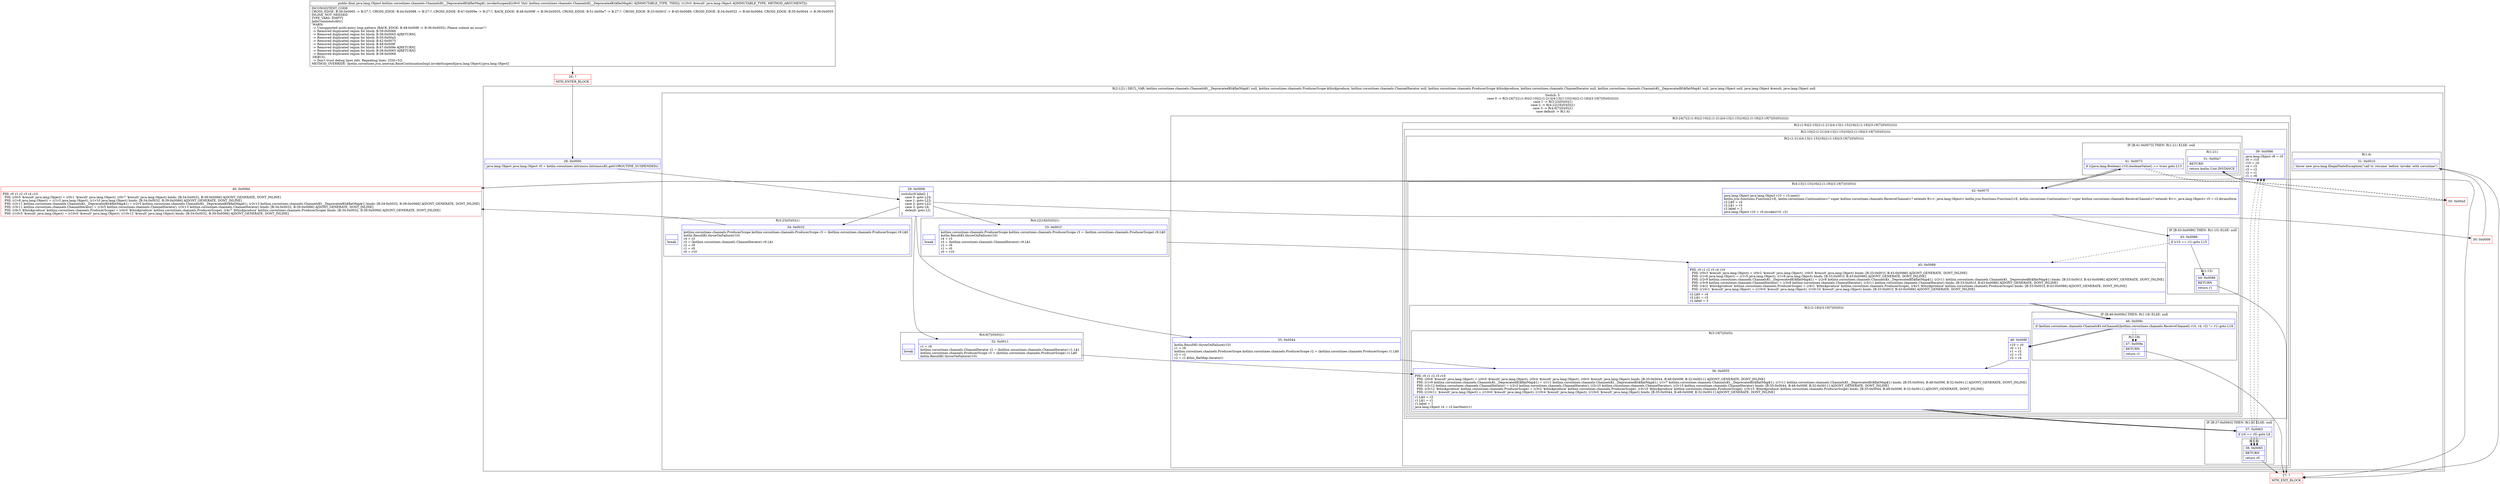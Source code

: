digraph "CFG forkotlinx.coroutines.channels.ChannelsKt__DeprecatedKt$flatMap$1.invokeSuspend(Ljava\/lang\/Object;)Ljava\/lang\/Object;" {
subgraph cluster_Region_1087840402 {
label = "R(2:1|2) | DECL_VAR: kotlinx.coroutines.channels.ChannelsKt__DeprecatedKt$flatMap$1 null, kotlinx.coroutines.channels.ProducerScope $this$produce, kotlinx.coroutines.channels.ChannelIterator null, kotlinx.coroutines.channels.ProducerScope $this$produce, kotlinx.coroutines.channels.ChannelIterator null, kotlinx.coroutines.channels.ChannelsKt__DeprecatedKt$flatMap$1 null, java.lang.Object null, java.lang.Object $result, java.lang.Object null\l";
node [shape=record,color=blue];
Node_28 [shape=record,label="{28\:\ 0x0000|java.lang.Object java.lang.Object r0 = kotlin.coroutines.intrinsics.IntrinsicsKt.getCOROUTINE_SUSPENDED()\l}"];
subgraph cluster_SwitchRegion_280114376 {
label = "Switch: 5
 case 0 -> R(3:24|7|(2:(1:9)|(2:10|(2:(1:21)|(4:13|(1:15)|16|(2:(1:18)|(3:19|7|(0)(0))))))))
 case 1 -> R(3:23|(0)(0)|1)
 case 2 -> R(4:22|16|(0)(0)|1)
 case 3 -> R(4:6|7|(0)(0)|1)
 case default -> R(1:4)";
node [shape=record,color=blue];
Node_29 [shape=record,label="{29\:\ 0x0006|switch(r9.label) \{\l    case 0: goto L24;\l    case 1: goto L23;\l    case 2: goto L22;\l    case 3: goto L6;\l    default: goto L3;\l\}\l}"];
subgraph cluster_Region_209006312 {
label = "R(3:24|7|(2:(1:9)|(2:10|(2:(1:21)|(4:13|(1:15)|16|(2:(1:18)|(3:19|7|(0)(0))))))))";
node [shape=record,color=blue];
Node_35 [shape=record,label="{35\:\ 0x0044|kotlin.ResultKt.throwOnFailure(r10)\lr1 = r9\lkotlinx.coroutines.channels.ProducerScope kotlinx.coroutines.channels.ProducerScope r2 = (kotlinx.coroutines.channels.ProducerScope) r1.L$0\lr3 = r2\lr2 = r1.$this_flatMap.iterator()\l}"];
Node_36 [shape=record,label="{36\:\ 0x0055|PHI: r0 r1 r2 r3 r10 \l  PHI: (r0v6 '$result' java.lang.Object) = (r0v0 '$result' java.lang.Object), (r0v4 '$result' java.lang.Object), (r0v0 '$result' java.lang.Object) binds: [B:35:0x0044, B:48:0x009f, B:32:0x0011] A[DONT_GENERATE, DONT_INLINE]\l  PHI: (r1v9 kotlinx.coroutines.channels.ChannelsKt__DeprecatedKt$flatMap$1) = (r1v1 kotlinx.coroutines.channels.ChannelsKt__DeprecatedKt$flatMap$1), (r1v7 kotlinx.coroutines.channels.ChannelsKt__DeprecatedKt$flatMap$1), (r1v11 kotlinx.coroutines.channels.ChannelsKt__DeprecatedKt$flatMap$1) binds: [B:35:0x0044, B:48:0x009f, B:32:0x0011] A[DONT_GENERATE, DONT_INLINE]\l  PHI: (r2v12 kotlinx.coroutines.channels.ChannelIterator) = (r2v2 kotlinx.coroutines.channels.ChannelIterator), (r2v10 kotlinx.coroutines.channels.ChannelIterator), (r2v15 kotlinx.coroutines.channels.ChannelIterator) binds: [B:35:0x0044, B:48:0x009f, B:32:0x0011] A[DONT_GENERATE, DONT_INLINE]\l  PHI: (r3v12 '$this$produce' kotlinx.coroutines.channels.ProducerScope) = (r3v2 '$this$produce' kotlinx.coroutines.channels.ProducerScope), (r3v10 '$this$produce' kotlinx.coroutines.channels.ProducerScope), (r3v15 '$this$produce' kotlinx.coroutines.channels.ProducerScope) binds: [B:35:0x0044, B:48:0x009f, B:32:0x0011] A[DONT_GENERATE, DONT_INLINE]\l  PHI: (r10v11 '$result' java.lang.Object) = (r10v0 '$result' java.lang.Object), (r10v4 '$result' java.lang.Object), (r10v0 '$result' java.lang.Object) binds: [B:35:0x0044, B:48:0x009f, B:32:0x0011] A[DONT_GENERATE, DONT_INLINE]\l|r1.L$0 = r3\lr1.L$1 = r2\lr1.label = 1\ljava.lang.Object r4 = r2.hasNext(r1)\l}"];
subgraph cluster_Region_2068745113 {
label = "R(2:(1:9)|(2:10|(2:(1:21)|(4:13|(1:15)|16|(2:(1:18)|(3:19|7|(0)(0)))))))";
node [shape=record,color=blue];
subgraph cluster_IfRegion_391409641 {
label = "IF [B:37:0x0063] THEN: R(1:9) ELSE: null";
node [shape=record,color=blue];
Node_37 [shape=record,label="{37\:\ 0x0063|if (r4 == r0) goto L9\l}"];
subgraph cluster_Region_2062701676 {
label = "R(1:9)";
node [shape=record,color=blue];
Node_38 [shape=record,label="{38\:\ 0x0065|RETURN\l|return r0\l}"];
}
}
subgraph cluster_Region_1312493471 {
label = "R(2:10|(2:(1:21)|(4:13|(1:15)|16|(2:(1:18)|(3:19|7|(0)(0))))))";
node [shape=record,color=blue];
Node_39 [shape=record,label="{39\:\ 0x0066|java.lang.Object r8 = r0\lr0 = r10\lr10 = r4\lr4 = r3\lr3 = r2\lr2 = r1\lr1 = r8\l}"];
subgraph cluster_Region_945169238 {
label = "R(2:(1:21)|(4:13|(1:15)|16|(2:(1:18)|(3:19|7|(0)(0)))))";
node [shape=record,color=blue];
subgraph cluster_IfRegion_374408478 {
label = "IF [B:41:0x0073] THEN: R(1:21) ELSE: null";
node [shape=record,color=blue];
Node_41 [shape=record,label="{41\:\ 0x0073|if (((java.lang.Boolean) r10).booleanValue() == true) goto L13\l}"];
subgraph cluster_Region_390358888 {
label = "R(1:21)";
node [shape=record,color=blue];
Node_51 [shape=record,label="{51\:\ 0x00a7|RETURN\l|return kotlin.Unit.INSTANCE\l}"];
}
}
subgraph cluster_Region_1345481102 {
label = "R(4:13|(1:15)|16|(2:(1:18)|(3:19|7|(0)(0))))";
node [shape=record,color=blue];
Node_42 [shape=record,label="{42\:\ 0x0075|java.lang.Object java.lang.Object r10 = r3.next()\lkotlin.jvm.functions.Function2\<E, kotlin.coroutines.Continuation\<? super kotlinx.coroutines.channels.ReceiveChannel\<? extends R\>\>, java.lang.Object\> kotlin.jvm.functions.Function2\<E, kotlin.coroutines.Continuation\<? super kotlinx.coroutines.channels.ReceiveChannel\<? extends R\>\>, java.lang.Object\> r5 = r2.$transform\lr2.L$0 = r4\lr2.L$1 = r3\lr2.label = 2\ljava.lang.Object r10 = r5.invoke(r10, r2)\l}"];
subgraph cluster_IfRegion_416887898 {
label = "IF [B:43:0x0086] THEN: R(1:15) ELSE: null";
node [shape=record,color=blue];
Node_43 [shape=record,label="{43\:\ 0x0086|if (r10 == r1) goto L15\l}"];
subgraph cluster_Region_295499908 {
label = "R(1:15)";
node [shape=record,color=blue];
Node_44 [shape=record,label="{44\:\ 0x0088|RETURN\l|return r1\l}"];
}
}
Node_45 [shape=record,label="{45\:\ 0x0089|PHI: r0 r1 r2 r3 r4 r10 \l  PHI: (r0v3 '$result' java.lang.Object) = (r0v2 '$result' java.lang.Object), (r0v5 '$result' java.lang.Object) binds: [B:33:0x001f, B:43:0x0086] A[DONT_GENERATE, DONT_INLINE]\l  PHI: (r1v6 java.lang.Object) = (r1v5 java.lang.Object), (r1v8 java.lang.Object) binds: [B:33:0x001f, B:43:0x0086] A[DONT_GENERATE, DONT_INLINE]\l  PHI: (r2v9 kotlinx.coroutines.channels.ChannelsKt__DeprecatedKt$flatMap$1) = (r2v8 kotlinx.coroutines.channels.ChannelsKt__DeprecatedKt$flatMap$1), (r2v11 kotlinx.coroutines.channels.ChannelsKt__DeprecatedKt$flatMap$1) binds: [B:33:0x001f, B:43:0x0086] A[DONT_GENERATE, DONT_INLINE]\l  PHI: (r3v9 kotlinx.coroutines.channels.ChannelIterator) = (r3v8 kotlinx.coroutines.channels.ChannelIterator), (r3v11 kotlinx.coroutines.channels.ChannelIterator) binds: [B:33:0x001f, B:43:0x0086] A[DONT_GENERATE, DONT_INLINE]\l  PHI: (r4v2 '$this$produce' kotlinx.coroutines.channels.ProducerScope) = (r4v1 '$this$produce' kotlinx.coroutines.channels.ProducerScope), (r4v3 '$this$produce' kotlinx.coroutines.channels.ProducerScope) binds: [B:33:0x001f, B:43:0x0086] A[DONT_GENERATE, DONT_INLINE]\l  PHI: (r10v1 '$result' java.lang.Object) = (r10v0 '$result' java.lang.Object), (r10v10 '$result' java.lang.Object) binds: [B:33:0x001f, B:43:0x0086] A[DONT_GENERATE, DONT_INLINE]\l|r2.L$0 = r4\lr2.L$1 = r3\lr2.label = 3\l}"];
subgraph cluster_Region_259745372 {
label = "R(2:(1:18)|(3:19|7|(0)(0)))";
node [shape=record,color=blue];
subgraph cluster_IfRegion_993017852 {
label = "IF [B:46:0x009c] THEN: R(1:18) ELSE: null";
node [shape=record,color=blue];
Node_46 [shape=record,label="{46\:\ 0x009c|if (kotlinx.coroutines.channels.ChannelsKt.toChannel((kotlinx.coroutines.channels.ReceiveChannel) r10, r4, r2) != r1) goto L19\l}"];
subgraph cluster_Region_1780131620 {
label = "R(1:18)";
node [shape=record,color=blue];
Node_47 [shape=record,label="{47\:\ 0x009e|RETURN\l|return r1\l}"];
}
}
subgraph cluster_Region_354359965 {
label = "R(3:19|7|(0)(0))";
node [shape=record,color=blue];
Node_48 [shape=record,label="{48\:\ 0x009f|r10 = r0\lr0 = r1\lr1 = r2\lr2 = r3\lr3 = r4\l}"];
Node_36 [shape=record,label="{36\:\ 0x0055|PHI: r0 r1 r2 r3 r10 \l  PHI: (r0v6 '$result' java.lang.Object) = (r0v0 '$result' java.lang.Object), (r0v4 '$result' java.lang.Object), (r0v0 '$result' java.lang.Object) binds: [B:35:0x0044, B:48:0x009f, B:32:0x0011] A[DONT_GENERATE, DONT_INLINE]\l  PHI: (r1v9 kotlinx.coroutines.channels.ChannelsKt__DeprecatedKt$flatMap$1) = (r1v1 kotlinx.coroutines.channels.ChannelsKt__DeprecatedKt$flatMap$1), (r1v7 kotlinx.coroutines.channels.ChannelsKt__DeprecatedKt$flatMap$1), (r1v11 kotlinx.coroutines.channels.ChannelsKt__DeprecatedKt$flatMap$1) binds: [B:35:0x0044, B:48:0x009f, B:32:0x0011] A[DONT_GENERATE, DONT_INLINE]\l  PHI: (r2v12 kotlinx.coroutines.channels.ChannelIterator) = (r2v2 kotlinx.coroutines.channels.ChannelIterator), (r2v10 kotlinx.coroutines.channels.ChannelIterator), (r2v15 kotlinx.coroutines.channels.ChannelIterator) binds: [B:35:0x0044, B:48:0x009f, B:32:0x0011] A[DONT_GENERATE, DONT_INLINE]\l  PHI: (r3v12 '$this$produce' kotlinx.coroutines.channels.ProducerScope) = (r3v2 '$this$produce' kotlinx.coroutines.channels.ProducerScope), (r3v10 '$this$produce' kotlinx.coroutines.channels.ProducerScope), (r3v15 '$this$produce' kotlinx.coroutines.channels.ProducerScope) binds: [B:35:0x0044, B:48:0x009f, B:32:0x0011] A[DONT_GENERATE, DONT_INLINE]\l  PHI: (r10v11 '$result' java.lang.Object) = (r10v0 '$result' java.lang.Object), (r10v4 '$result' java.lang.Object), (r10v0 '$result' java.lang.Object) binds: [B:35:0x0044, B:48:0x009f, B:32:0x0011] A[DONT_GENERATE, DONT_INLINE]\l|r1.L$0 = r3\lr1.L$1 = r2\lr1.label = 1\ljava.lang.Object r4 = r2.hasNext(r1)\l}"];
subgraph cluster_IfRegion_1347637741 {
label = "IF [B:37:0x0063] THEN: R(0) ELSE: R(0)";
node [shape=record,color=blue];
Node_37 [shape=record,label="{37\:\ 0x0063|if (r4 == r0) goto L9\l}"];
subgraph cluster_Region_473180731 {
label = "R(0)";
node [shape=record,color=blue];
}
subgraph cluster_Region_1219094119 {
label = "R(0)";
node [shape=record,color=blue];
}
}
}
}
}
}
}
}
}
subgraph cluster_Region_414550276 {
label = "R(3:23|(0)(0)|1)";
node [shape=record,color=blue];
Node_34 [shape=record,label="{34\:\ 0x0032|kotlinx.coroutines.channels.ProducerScope kotlinx.coroutines.channels.ProducerScope r3 = (kotlinx.coroutines.channels.ProducerScope) r9.L$0\lkotlin.ResultKt.throwOnFailure(r10)\lr4 = r3\lr3 = (kotlinx.coroutines.channels.ChannelIterator) r9.L$1\lr2 = r9\lr1 = r0\lr0 = r10\l}"];
subgraph cluster_IfRegion_1927081809 {
label = "IF [B:41:0x0073] THEN: R(0) ELSE: R(0)";
node [shape=record,color=blue];
Node_41 [shape=record,label="{41\:\ 0x0073|if (((java.lang.Boolean) r10).booleanValue() == true) goto L13\l}"];
subgraph cluster_Region_1296057769 {
label = "R(0)";
node [shape=record,color=blue];
}
subgraph cluster_Region_1889061832 {
label = "R(0)";
node [shape=record,color=blue];
}
}
Node_InsnContainer_2005238114 [shape=record,label="{|break\l}"];
}
subgraph cluster_Region_1862140180 {
label = "R(4:22|16|(0)(0)|1)";
node [shape=record,color=blue];
Node_33 [shape=record,label="{33\:\ 0x001f|kotlinx.coroutines.channels.ProducerScope kotlinx.coroutines.channels.ProducerScope r3 = (kotlinx.coroutines.channels.ProducerScope) r9.L$0\lkotlin.ResultKt.throwOnFailure(r10)\lr4 = r3\lr3 = (kotlinx.coroutines.channels.ChannelIterator) r9.L$1\lr2 = r9\lr1 = r0\lr0 = r10\l}"];
Node_45 [shape=record,label="{45\:\ 0x0089|PHI: r0 r1 r2 r3 r4 r10 \l  PHI: (r0v3 '$result' java.lang.Object) = (r0v2 '$result' java.lang.Object), (r0v5 '$result' java.lang.Object) binds: [B:33:0x001f, B:43:0x0086] A[DONT_GENERATE, DONT_INLINE]\l  PHI: (r1v6 java.lang.Object) = (r1v5 java.lang.Object), (r1v8 java.lang.Object) binds: [B:33:0x001f, B:43:0x0086] A[DONT_GENERATE, DONT_INLINE]\l  PHI: (r2v9 kotlinx.coroutines.channels.ChannelsKt__DeprecatedKt$flatMap$1) = (r2v8 kotlinx.coroutines.channels.ChannelsKt__DeprecatedKt$flatMap$1), (r2v11 kotlinx.coroutines.channels.ChannelsKt__DeprecatedKt$flatMap$1) binds: [B:33:0x001f, B:43:0x0086] A[DONT_GENERATE, DONT_INLINE]\l  PHI: (r3v9 kotlinx.coroutines.channels.ChannelIterator) = (r3v8 kotlinx.coroutines.channels.ChannelIterator), (r3v11 kotlinx.coroutines.channels.ChannelIterator) binds: [B:33:0x001f, B:43:0x0086] A[DONT_GENERATE, DONT_INLINE]\l  PHI: (r4v2 '$this$produce' kotlinx.coroutines.channels.ProducerScope) = (r4v1 '$this$produce' kotlinx.coroutines.channels.ProducerScope), (r4v3 '$this$produce' kotlinx.coroutines.channels.ProducerScope) binds: [B:33:0x001f, B:43:0x0086] A[DONT_GENERATE, DONT_INLINE]\l  PHI: (r10v1 '$result' java.lang.Object) = (r10v0 '$result' java.lang.Object), (r10v10 '$result' java.lang.Object) binds: [B:33:0x001f, B:43:0x0086] A[DONT_GENERATE, DONT_INLINE]\l|r2.L$0 = r4\lr2.L$1 = r3\lr2.label = 3\l}"];
subgraph cluster_IfRegion_1656118948 {
label = "IF [B:46:0x009c] THEN: R(0) ELSE: R(0)";
node [shape=record,color=blue];
Node_46 [shape=record,label="{46\:\ 0x009c|if (kotlinx.coroutines.channels.ChannelsKt.toChannel((kotlinx.coroutines.channels.ReceiveChannel) r10, r4, r2) != r1) goto L19\l}"];
subgraph cluster_Region_756298326 {
label = "R(0)";
node [shape=record,color=blue];
}
subgraph cluster_Region_459565751 {
label = "R(0)";
node [shape=record,color=blue];
}
}
Node_InsnContainer_1076983336 [shape=record,label="{|break\l}"];
}
subgraph cluster_Region_446992142 {
label = "R(4:6|7|(0)(0)|1)";
node [shape=record,color=blue];
Node_32 [shape=record,label="{32\:\ 0x0011|r1 = r9\lkotlinx.coroutines.channels.ChannelIterator r2 = (kotlinx.coroutines.channels.ChannelIterator) r1.L$1\lkotlinx.coroutines.channels.ProducerScope r3 = (kotlinx.coroutines.channels.ProducerScope) r1.L$0\lkotlin.ResultKt.throwOnFailure(r10)\l}"];
Node_36 [shape=record,label="{36\:\ 0x0055|PHI: r0 r1 r2 r3 r10 \l  PHI: (r0v6 '$result' java.lang.Object) = (r0v0 '$result' java.lang.Object), (r0v4 '$result' java.lang.Object), (r0v0 '$result' java.lang.Object) binds: [B:35:0x0044, B:48:0x009f, B:32:0x0011] A[DONT_GENERATE, DONT_INLINE]\l  PHI: (r1v9 kotlinx.coroutines.channels.ChannelsKt__DeprecatedKt$flatMap$1) = (r1v1 kotlinx.coroutines.channels.ChannelsKt__DeprecatedKt$flatMap$1), (r1v7 kotlinx.coroutines.channels.ChannelsKt__DeprecatedKt$flatMap$1), (r1v11 kotlinx.coroutines.channels.ChannelsKt__DeprecatedKt$flatMap$1) binds: [B:35:0x0044, B:48:0x009f, B:32:0x0011] A[DONT_GENERATE, DONT_INLINE]\l  PHI: (r2v12 kotlinx.coroutines.channels.ChannelIterator) = (r2v2 kotlinx.coroutines.channels.ChannelIterator), (r2v10 kotlinx.coroutines.channels.ChannelIterator), (r2v15 kotlinx.coroutines.channels.ChannelIterator) binds: [B:35:0x0044, B:48:0x009f, B:32:0x0011] A[DONT_GENERATE, DONT_INLINE]\l  PHI: (r3v12 '$this$produce' kotlinx.coroutines.channels.ProducerScope) = (r3v2 '$this$produce' kotlinx.coroutines.channels.ProducerScope), (r3v10 '$this$produce' kotlinx.coroutines.channels.ProducerScope), (r3v15 '$this$produce' kotlinx.coroutines.channels.ProducerScope) binds: [B:35:0x0044, B:48:0x009f, B:32:0x0011] A[DONT_GENERATE, DONT_INLINE]\l  PHI: (r10v11 '$result' java.lang.Object) = (r10v0 '$result' java.lang.Object), (r10v4 '$result' java.lang.Object), (r10v0 '$result' java.lang.Object) binds: [B:35:0x0044, B:48:0x009f, B:32:0x0011] A[DONT_GENERATE, DONT_INLINE]\l|r1.L$0 = r3\lr1.L$1 = r2\lr1.label = 1\ljava.lang.Object r4 = r2.hasNext(r1)\l}"];
subgraph cluster_IfRegion_1691109161 {
label = "IF [B:37:0x0063] THEN: R(0) ELSE: R(0)";
node [shape=record,color=blue];
Node_37 [shape=record,label="{37\:\ 0x0063|if (r4 == r0) goto L9\l}"];
subgraph cluster_Region_279073780 {
label = "R(0)";
node [shape=record,color=blue];
}
subgraph cluster_Region_472405300 {
label = "R(0)";
node [shape=record,color=blue];
}
}
Node_InsnContainer_606189012 [shape=record,label="{|break\l}"];
}
subgraph cluster_Region_1877608270 {
label = "R(1:4)";
node [shape=record,color=blue];
Node_31 [shape=record,label="{31\:\ 0x0010|throw new java.lang.IllegalStateException(\"call to 'resume' before 'invoke' with coroutine\")\l}"];
}
}
}
Node_26 [shape=record,color=red,label="{26\:\ ?|MTH_ENTER_BLOCK\l}"];
Node_30 [shape=record,color=red,label="{30\:\ 0x0009}"];
Node_27 [shape=record,color=red,label="{27\:\ ?|MTH_EXIT_BLOCK\l}"];
Node_40 [shape=record,color=red,label="{40\:\ 0x006d|PHI: r0 r1 r2 r3 r4 r10 \l  PHI: (r0v5 '$result' java.lang.Object) = (r0v1 '$result' java.lang.Object), (r0v7 '$result' java.lang.Object) binds: [B:34:0x0032, B:39:0x0066] A[DONT_GENERATE, DONT_INLINE]\l  PHI: (r1v8 java.lang.Object) = (r1v3 java.lang.Object), (r1v10 java.lang.Object) binds: [B:34:0x0032, B:39:0x0066] A[DONT_GENERATE, DONT_INLINE]\l  PHI: (r2v11 kotlinx.coroutines.channels.ChannelsKt__DeprecatedKt$flatMap$1) = (r2v5 kotlinx.coroutines.channels.ChannelsKt__DeprecatedKt$flatMap$1), (r2v13 kotlinx.coroutines.channels.ChannelsKt__DeprecatedKt$flatMap$1) binds: [B:34:0x0032, B:39:0x0066] A[DONT_GENERATE, DONT_INLINE]\l  PHI: (r3v11 kotlinx.coroutines.channels.ChannelIterator) = (r3v5 kotlinx.coroutines.channels.ChannelIterator), (r3v13 kotlinx.coroutines.channels.ChannelIterator) binds: [B:34:0x0032, B:39:0x0066] A[DONT_GENERATE, DONT_INLINE]\l  PHI: (r4v3 '$this$produce' kotlinx.coroutines.channels.ProducerScope) = (r4v0 '$this$produce' kotlinx.coroutines.channels.ProducerScope), (r4v7 '$this$produce' kotlinx.coroutines.channels.ProducerScope) binds: [B:34:0x0032, B:39:0x0066] A[DONT_GENERATE, DONT_INLINE]\l  PHI: (r10v5 '$result' java.lang.Object) = (r10v0 '$result' java.lang.Object), (r10v12 '$result' java.lang.Object) binds: [B:34:0x0032, B:39:0x0066] A[DONT_GENERATE, DONT_INLINE]\l}"];
Node_50 [shape=record,color=red,label="{50\:\ 0x00a5}"];
MethodNode[shape=record,label="{public final java.lang.Object kotlinx.coroutines.channels.ChannelsKt__DeprecatedKt$flatMap$1.invokeSuspend((r9v0 'this' kotlinx.coroutines.channels.ChannelsKt__DeprecatedKt$flatMap$1 A[IMMUTABLE_TYPE, THIS]), (r10v0 '$result' java.lang.Object A[IMMUTABLE_TYPE, METHOD_ARGUMENT]))  | INCONSISTENT_CODE\lCROSS_EDGE: B:38:0x0065 \-\> B:27:?, CROSS_EDGE: B:44:0x0088 \-\> B:27:?, CROSS_EDGE: B:47:0x009e \-\> B:27:?, BACK_EDGE: B:48:0x009f \-\> B:36:0x0055, CROSS_EDGE: B:51:0x00a7 \-\> B:27:?, CROSS_EDGE: B:33:0x001f \-\> B:45:0x0089, CROSS_EDGE: B:34:0x0032 \-\> B:40:0x006d, CROSS_EDGE: B:35:0x0044 \-\> B:36:0x0055\lINLINE_NOT_NEEDED\lTYPE_VARS: EMPTY\lJadxCommentsAttr\{\l WARN: \l \-\> Unsupported multi\-entry loop pattern (BACK_EDGE: B:48:0x009f \-\> B:36:0x0055). Please submit an issue!!!\l \-\> Removed duplicated region for block: B:39:0x0066 \l \-\> Removed duplicated region for block: B:38:0x0065 A[RETURN]\l \-\> Removed duplicated region for block: B:50:0x00a5 \l \-\> Removed duplicated region for block: B:42:0x0075 \l \-\> Removed duplicated region for block: B:48:0x009f \l \-\> Removed duplicated region for block: B:47:0x009e A[RETURN]\l \-\> Removed duplicated region for block: B:38:0x0065 A[RETURN]\l \-\> Removed duplicated region for block: B:39:0x0066 \l DEBUG: \l \-\> Don't trust debug lines info. Repeating lines: [320=5]\}\lMETHOD_OVERRIDE: [kotlin.coroutines.jvm.internal.BaseContinuationImpl.invokeSuspend(java.lang.Object):java.lang.Object]\l}"];
MethodNode -> Node_26;Node_28 -> Node_29;
Node_29 -> Node_30;
Node_29 -> Node_32;
Node_29 -> Node_33;
Node_29 -> Node_34;
Node_29 -> Node_35;
Node_35 -> Node_36;
Node_36 -> Node_37;
Node_37 -> Node_38;
Node_37 -> Node_39[style=dashed];
Node_38 -> Node_27;
Node_39 -> Node_40;
Node_41 -> Node_42;
Node_41 -> Node_50[style=dashed];
Node_51 -> Node_27;
Node_42 -> Node_43;
Node_43 -> Node_44;
Node_43 -> Node_45[style=dashed];
Node_44 -> Node_27;
Node_45 -> Node_46;
Node_46 -> Node_47[style=dashed];
Node_46 -> Node_48;
Node_47 -> Node_27;
Node_48 -> Node_36;
Node_36 -> Node_37;
Node_37 -> Node_38;
Node_37 -> Node_39[style=dashed];
Node_34 -> Node_40;
Node_41 -> Node_42;
Node_41 -> Node_50[style=dashed];
Node_33 -> Node_45;
Node_45 -> Node_46;
Node_46 -> Node_47[style=dashed];
Node_46 -> Node_48;
Node_32 -> Node_36;
Node_36 -> Node_37;
Node_37 -> Node_38;
Node_37 -> Node_39[style=dashed];
Node_31 -> Node_27;
Node_26 -> Node_28;
Node_30 -> Node_31;
Node_40 -> Node_41;
Node_50 -> Node_51;
}

